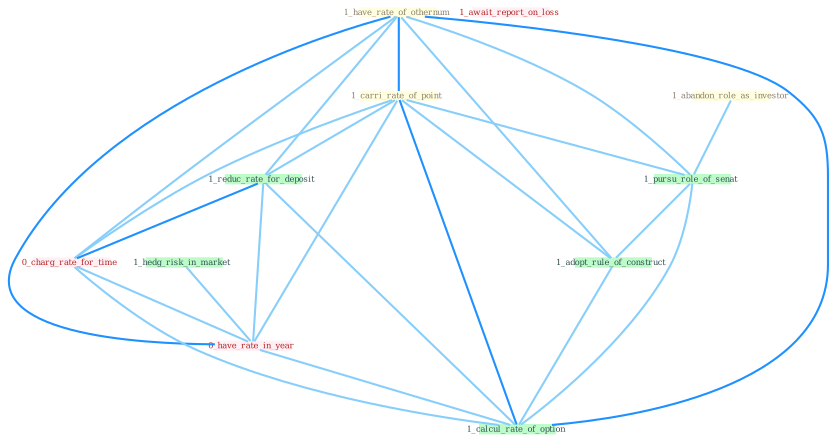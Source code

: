 Graph G{ 
    node
    [shape=polygon,style=filled,width=.5,height=.06,color="#BDFCC9",fixedsize=true,fontsize=4,
    fontcolor="#2f4f4f"];
    {node
    [color="#ffffe0", fontcolor="#8b7d6b"] "1_have_rate_of_othernum " "1_abandon_role_as_investor " "1_carri_rate_of_point "}
{node [color="#fff0f5", fontcolor="#b22222"] "1_await_report_on_loss " "0_charg_rate_for_time " "0_have_rate_in_year "}
edge [color="#B0E2FF"];

	"1_have_rate_of_othernum " -- "1_carri_rate_of_point " [w="2", color="#1e90ff" , len=0.8];
	"1_have_rate_of_othernum " -- "1_pursu_role_of_senat " [w="1", color="#87cefa" ];
	"1_have_rate_of_othernum " -- "1_reduc_rate_for_deposit " [w="1", color="#87cefa" ];
	"1_have_rate_of_othernum " -- "0_charg_rate_for_time " [w="1", color="#87cefa" ];
	"1_have_rate_of_othernum " -- "1_adopt_rule_of_construct " [w="1", color="#87cefa" ];
	"1_have_rate_of_othernum " -- "0_have_rate_in_year " [w="2", color="#1e90ff" , len=0.8];
	"1_have_rate_of_othernum " -- "1_calcul_rate_of_option " [w="2", color="#1e90ff" , len=0.8];
	"1_abandon_role_as_investor " -- "1_pursu_role_of_senat " [w="1", color="#87cefa" ];
	"1_carri_rate_of_point " -- "1_pursu_role_of_senat " [w="1", color="#87cefa" ];
	"1_carri_rate_of_point " -- "1_reduc_rate_for_deposit " [w="1", color="#87cefa" ];
	"1_carri_rate_of_point " -- "0_charg_rate_for_time " [w="1", color="#87cefa" ];
	"1_carri_rate_of_point " -- "1_adopt_rule_of_construct " [w="1", color="#87cefa" ];
	"1_carri_rate_of_point " -- "0_have_rate_in_year " [w="1", color="#87cefa" ];
	"1_carri_rate_of_point " -- "1_calcul_rate_of_option " [w="2", color="#1e90ff" , len=0.8];
	"1_pursu_role_of_senat " -- "1_adopt_rule_of_construct " [w="1", color="#87cefa" ];
	"1_pursu_role_of_senat " -- "1_calcul_rate_of_option " [w="1", color="#87cefa" ];
	"1_reduc_rate_for_deposit " -- "0_charg_rate_for_time " [w="2", color="#1e90ff" , len=0.8];
	"1_reduc_rate_for_deposit " -- "0_have_rate_in_year " [w="1", color="#87cefa" ];
	"1_reduc_rate_for_deposit " -- "1_calcul_rate_of_option " [w="1", color="#87cefa" ];
	"0_charg_rate_for_time " -- "0_have_rate_in_year " [w="1", color="#87cefa" ];
	"0_charg_rate_for_time " -- "1_calcul_rate_of_option " [w="1", color="#87cefa" ];
	"1_adopt_rule_of_construct " -- "1_calcul_rate_of_option " [w="1", color="#87cefa" ];
	"1_hedg_risk_in_market " -- "0_have_rate_in_year " [w="1", color="#87cefa" ];
	"0_have_rate_in_year " -- "1_calcul_rate_of_option " [w="1", color="#87cefa" ];
}
